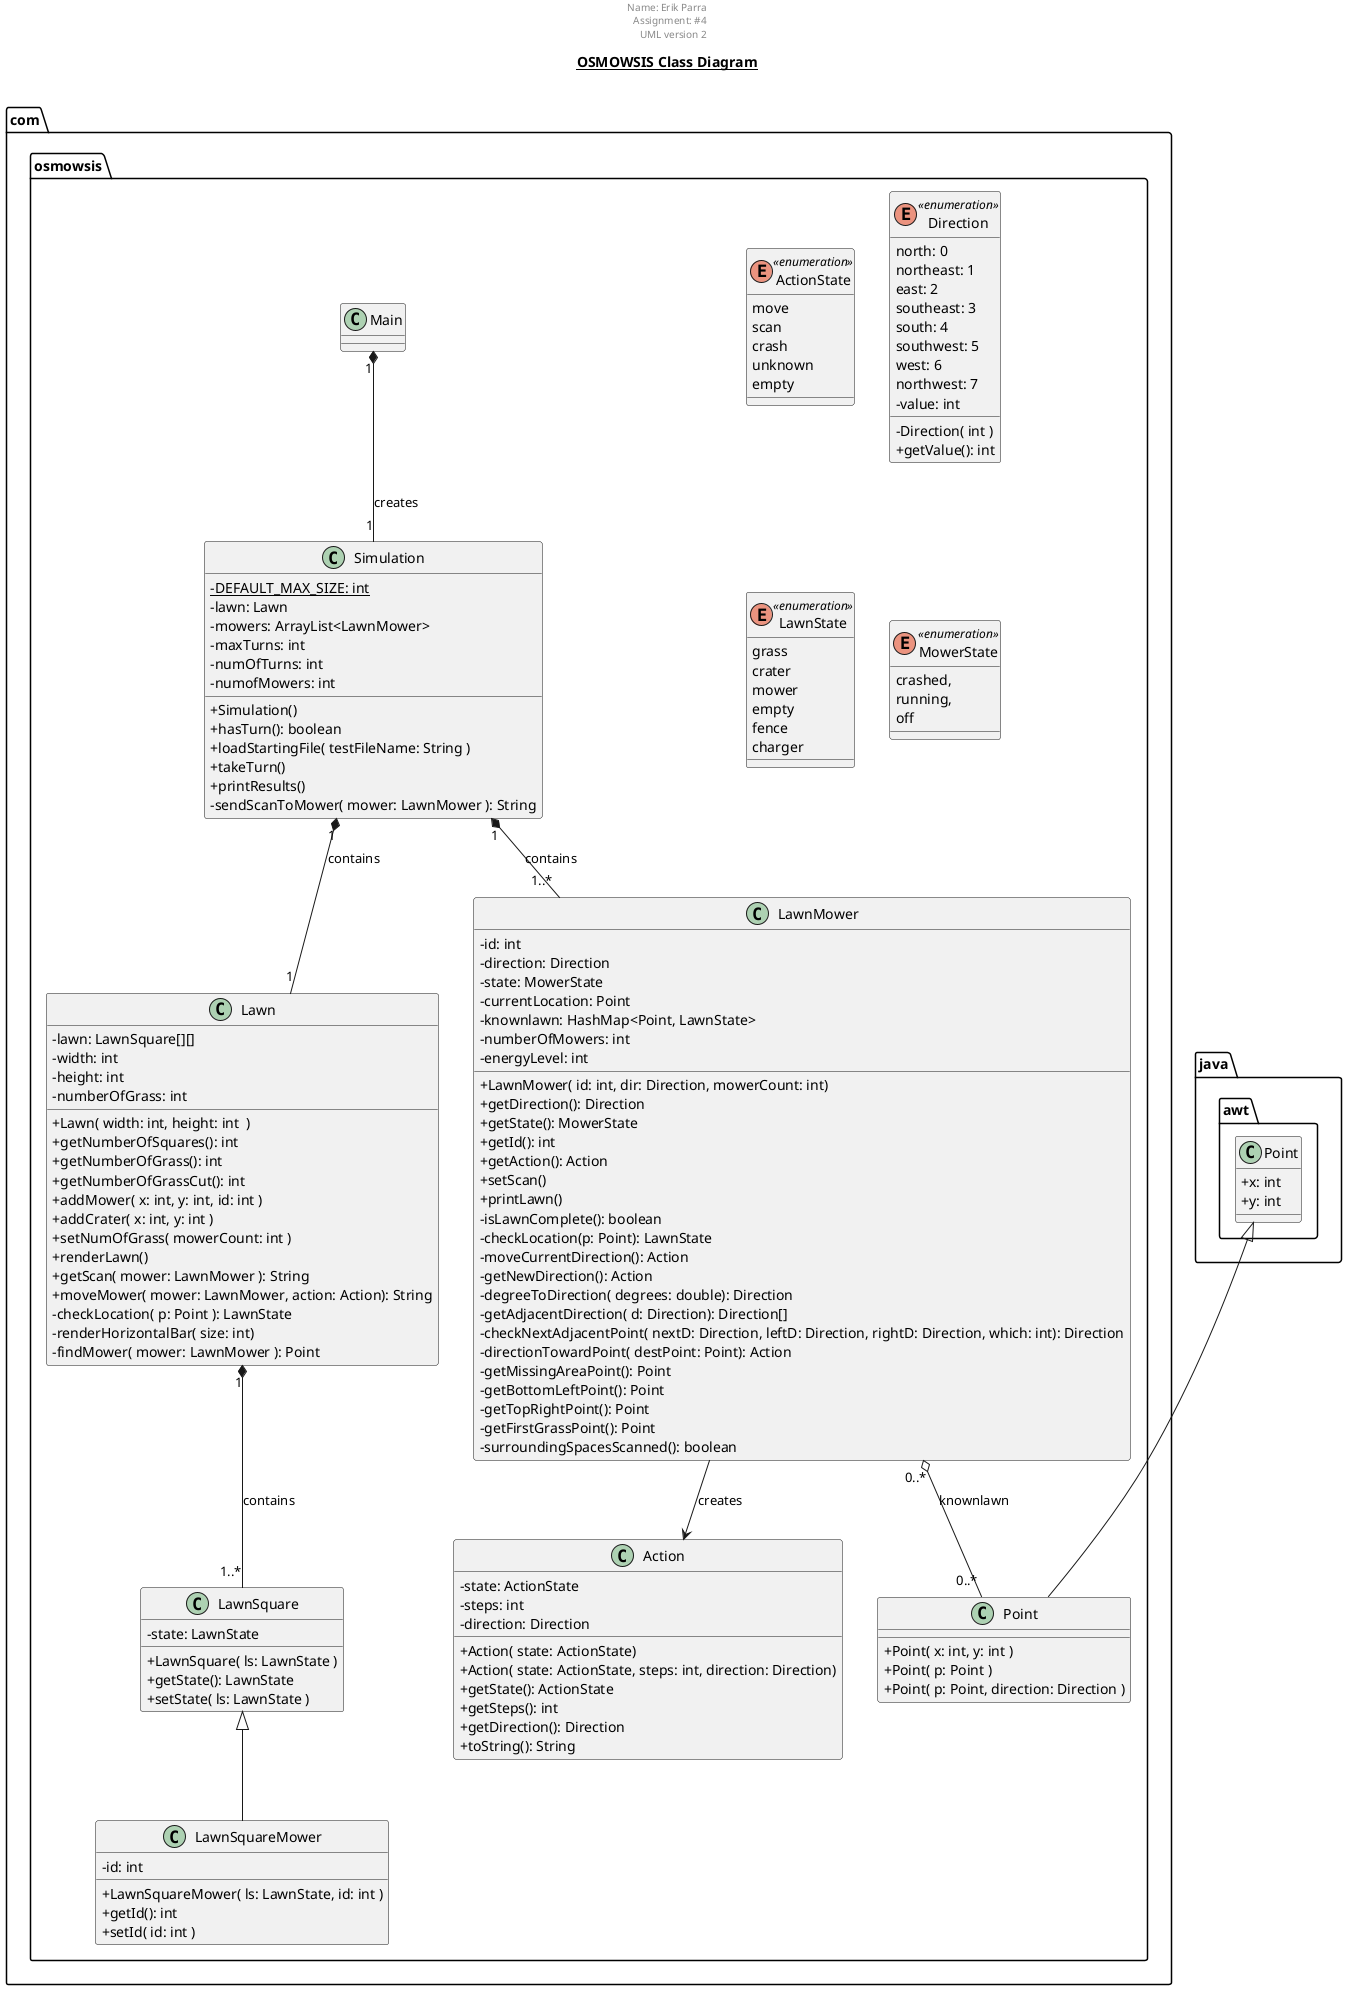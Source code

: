 @startuml

skinparam classAttributeIconSize 0
'hide circle

title __OSMOWSIS Class Diagram__\n

center header
Name: Erik Parra
Assignment: #4
UML version 2
end header

class com.osmowsis.Action {
    - state: ActionState
    - steps: int
    - direction: Direction

    + Action( state: ActionState)
    + Action( state: ActionState, steps: int, direction: Direction)
    + getState(): ActionState
    + getSteps(): int
    + getDirection(): Direction
    + toString(): String
}

enum com.osmowsis.ActionState <<enumeration>> {
    move
    scan
    crash
    unknown
    empty
}

enum com.osmowsis.Direction <<enumeration>> {
    north: 0
    northeast: 1
    east: 2
    southeast: 3
    south: 4
    southwest: 5
    west: 6
    northwest: 7
    - value: int

    - Direction( int )
    + getValue(): int
}

class com.osmowsis.Lawn {
    - lawn: LawnSquare[][]
    - width: int
    - height: int
    - numberOfGrass: int
    + Lawn( width: int, height: int  )
    + getNumberOfSquares(): int
    + getNumberOfGrass(): int
    + getNumberOfGrassCut(): int
    + addMower( x: int, y: int, id: int )
    + addCrater( x: int, y: int )
    + setNumOfGrass( mowerCount: int )
    + renderLawn()
    + getScan( mower: LawnMower ): String
    +  moveMower( mower: LawnMower, action: Action): String
    - checkLocation( p: Point ): LawnState
    - renderHorizontalBar( size: int)
    - findMower( mower: LawnMower ): Point
}


class com.osmowsis.LawnMower {

    - id: int
    - direction: Direction
    - state: MowerState
    - currentLocation: Point
    - knownlawn: HashMap<Point, LawnState>
    - numberOfMowers: int
    - energyLevel: int

    + LawnMower( id: int, dir: Direction, mowerCount: int)
    + getDirection(): Direction
    + getState(): MowerState
    + getId(): int
    + getAction(): Action
    + setScan()
    + printLawn()
    - isLawnComplete(): boolean
    - checkLocation(p: Point): LawnState
    - moveCurrentDirection(): Action
    - getNewDirection(): Action
    - degreeToDirection( degrees: double): Direction
    - getAdjacentDirection( d: Direction): Direction[]
    - checkNextAdjacentPoint( nextD: Direction, leftD: Direction, rightD: Direction, which: int): Direction
    - directionTowardPoint( destPoint: Point): Action
    - getMissingAreaPoint(): Point
    - getBottomLeftPoint(): Point
    - getTopRightPoint(): Point
    - getFirstGrassPoint(): Point
    - surroundingSpacesScanned(): boolean
}


class com.osmowsis.LawnSquare {
    - state: LawnState
    + LawnSquare( ls: LawnState )
    + getState(): LawnState
    + setState( ls: LawnState )
}


class com.osmowsis.LawnSquareMower {
    - id: int
    + LawnSquareMower( ls: LawnState, id: int )
    + getId(): int
    + setId( id: int )
}

enum com.osmowsis.LawnState <<enumeration>> {
    grass
    crater
    mower
    empty
    fence
    charger
}

class com.osmowsis.Main {
}

enum com.osmowsis.MowerState <<enumeration>> {
    crashed,
    running,
    off
}

class java.awt.Point {
    + x: int
    + y: int
}


class com.osmowsis.Point {
    + Point( x: int, y: int )
    + Point( p: Point )
    + Point( p: Point, direction: Direction )
}


class com.osmowsis.Simulation {
    - {static} DEFAULT_MAX_SIZE: int
    - lawn: Lawn
    - mowers: ArrayList<LawnMower>
    - maxTurns: int
    - numOfTurns: int
    - numofMowers: int

    + Simulation()
    + hasTurn(): boolean
    + loadStartingFile( testFileName: String )
    + takeTurn()
    + printResults()
    - sendScanToMower( mower: LawnMower ): String

}


com.osmowsis.Simulation "1" *-- "1" com.osmowsis.Lawn  : contains
com.osmowsis.Simulation "1" *-- "1..*" com.osmowsis.LawnMower  : contains
com.osmowsis.Lawn "1" *-- "1..*" com.osmowsis.LawnSquare : contains
com.osmowsis.LawnSquareMower -up-|> com.osmowsis.LawnSquare
com.osmowsis.Point -up-|> java.awt.Point
com.osmowsis.LawnMower --> com.osmowsis.Action : creates

com.osmowsis.LawnMower "0..*" o-- "0..*" com.osmowsis.Point : knownlawn
com.osmowsis.Main "1" *-- "1" com.osmowsis.Simulation : creates



@enduml
